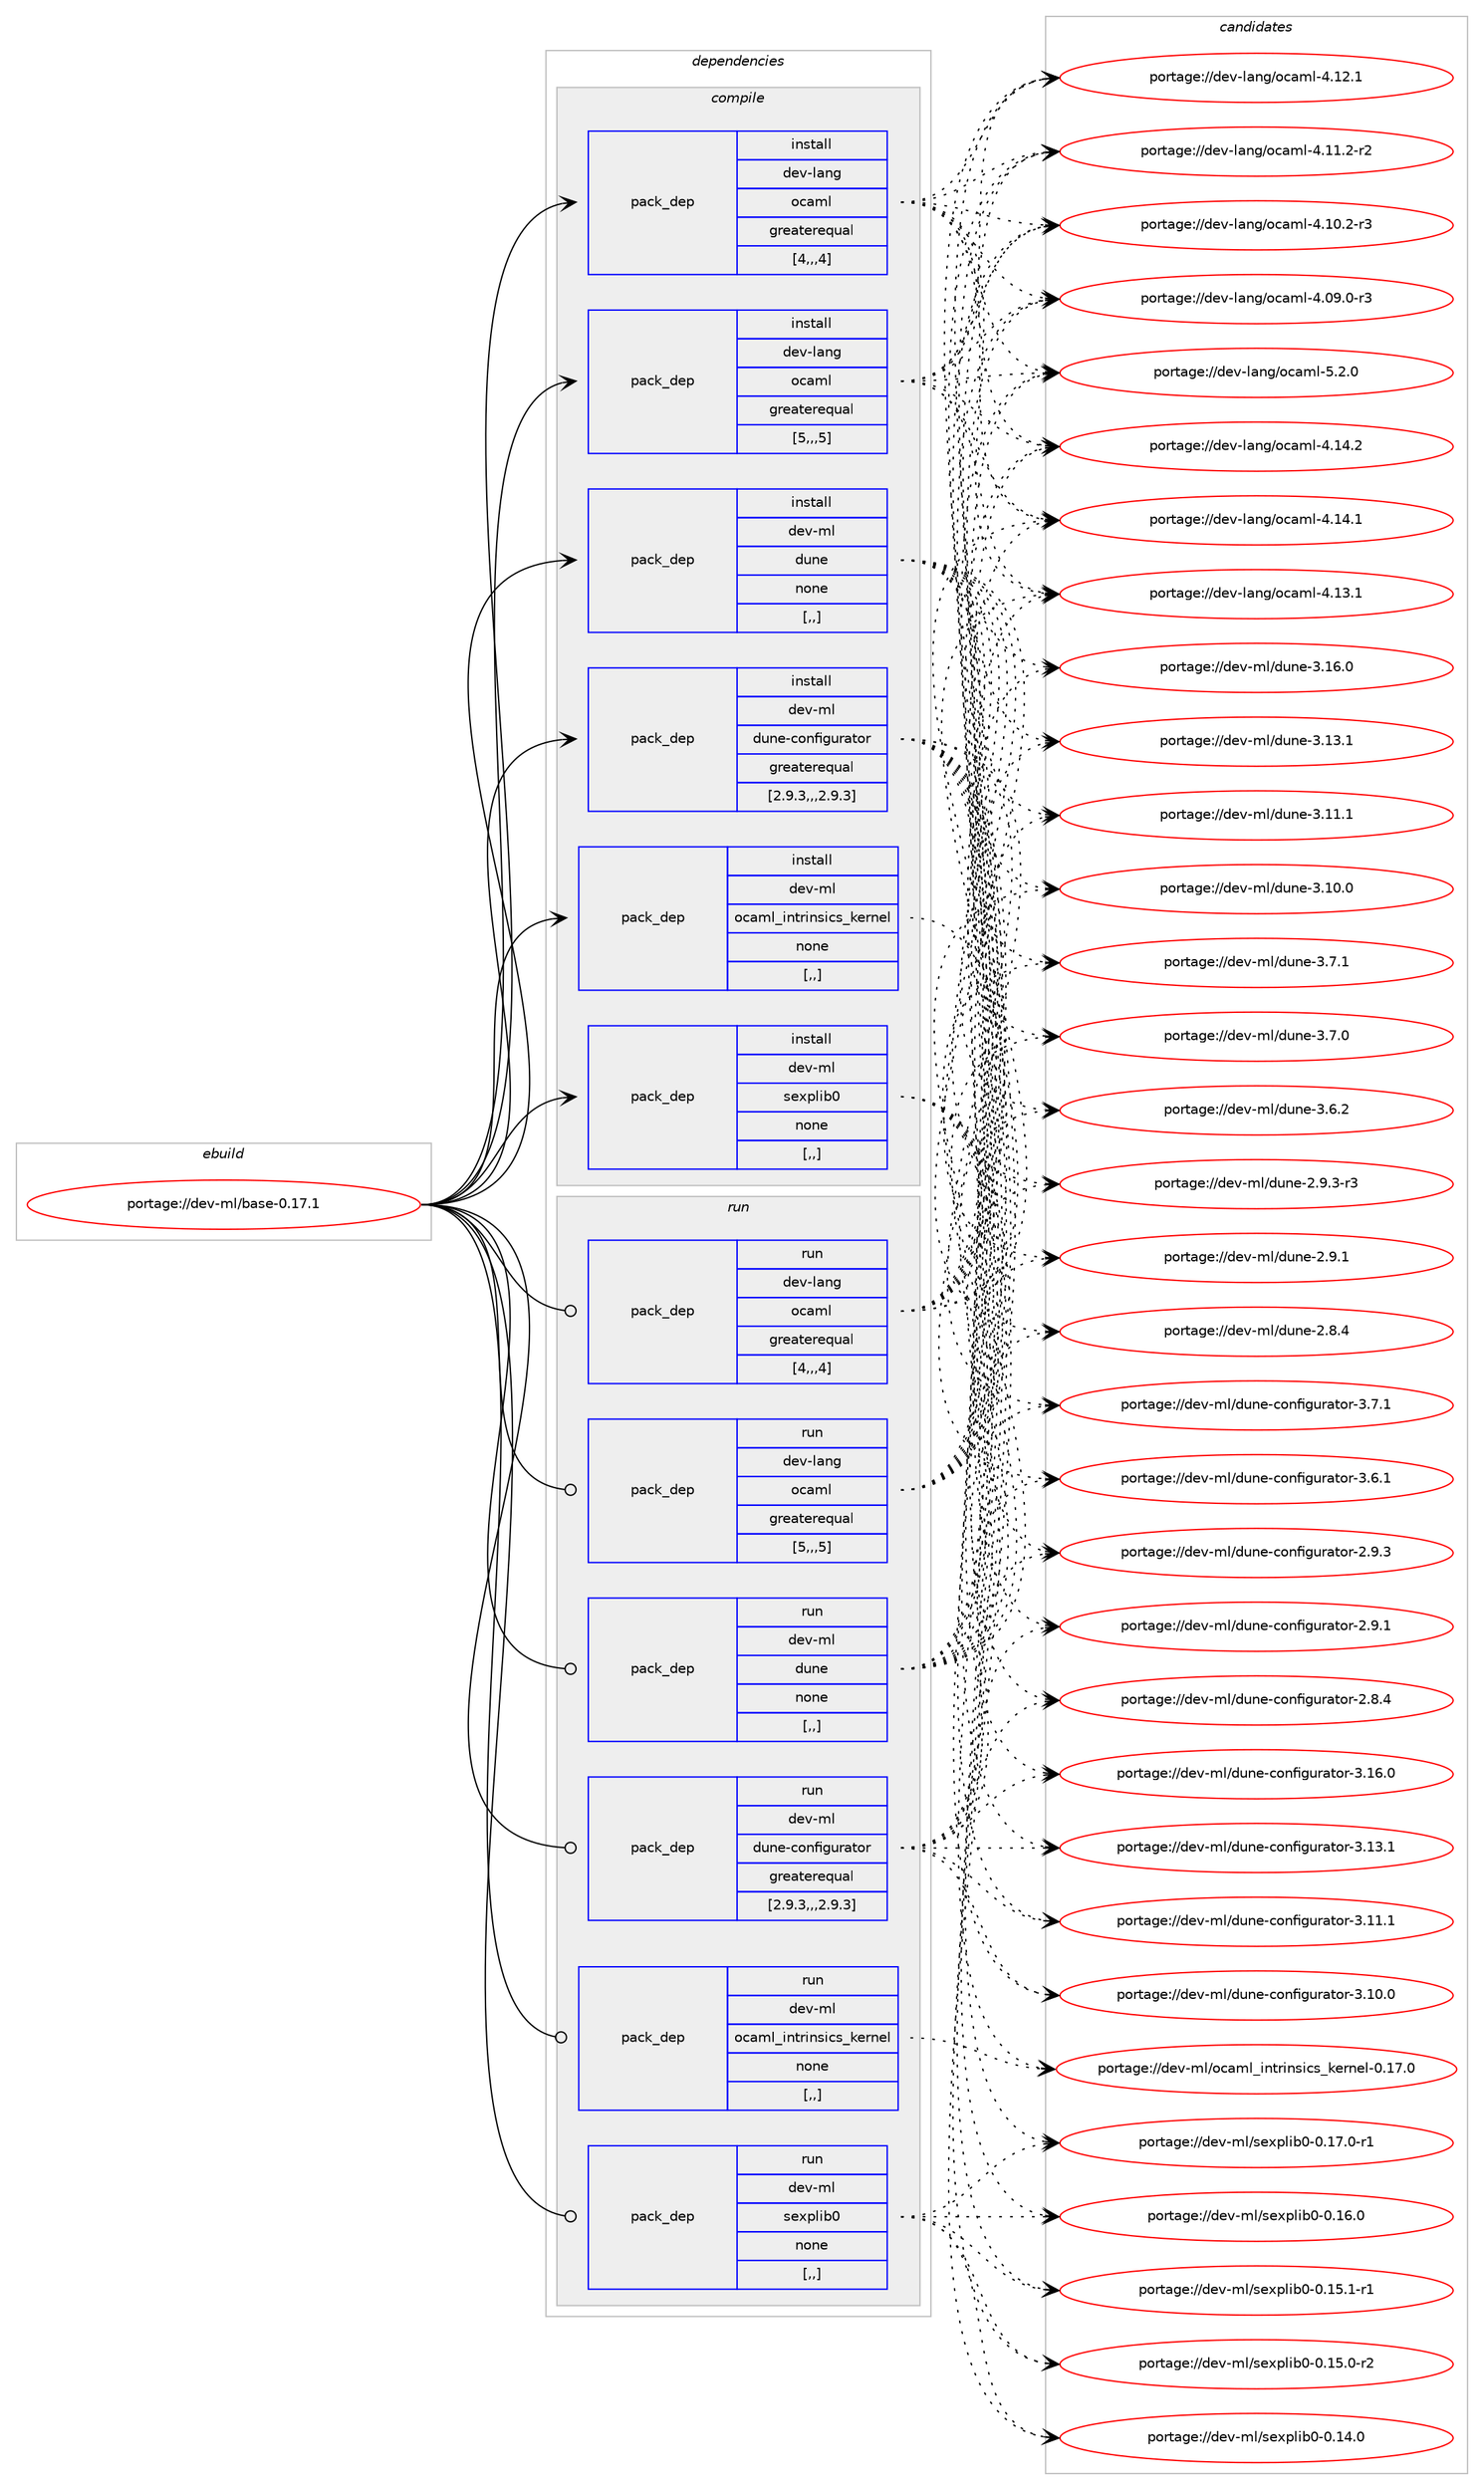 digraph prolog {

# *************
# Graph options
# *************

newrank=true;
concentrate=true;
compound=true;
graph [rankdir=LR,fontname=Helvetica,fontsize=10,ranksep=1.5];#, ranksep=2.5, nodesep=0.2];
edge  [arrowhead=vee];
node  [fontname=Helvetica,fontsize=10];

# **********
# The ebuild
# **********

subgraph cluster_leftcol {
color=gray;
label=<<i>ebuild</i>>;
id [label="portage://dev-ml/base-0.17.1", color=red, width=4, href="../dev-ml/base-0.17.1.svg"];
}

# ****************
# The dependencies
# ****************

subgraph cluster_midcol {
color=gray;
label=<<i>dependencies</i>>;
subgraph cluster_compile {
fillcolor="#eeeeee";
style=filled;
label=<<i>compile</i>>;
subgraph pack87120 {
dependency117604 [label=<<TABLE BORDER="0" CELLBORDER="1" CELLSPACING="0" CELLPADDING="4" WIDTH="220"><TR><TD ROWSPAN="6" CELLPADDING="30">pack_dep</TD></TR><TR><TD WIDTH="110">install</TD></TR><TR><TD>dev-lang</TD></TR><TR><TD>ocaml</TD></TR><TR><TD>greaterequal</TD></TR><TR><TD>[4,,,4]</TD></TR></TABLE>>, shape=none, color=blue];
}
id:e -> dependency117604:w [weight=20,style="solid",arrowhead="vee"];
subgraph pack87121 {
dependency117605 [label=<<TABLE BORDER="0" CELLBORDER="1" CELLSPACING="0" CELLPADDING="4" WIDTH="220"><TR><TD ROWSPAN="6" CELLPADDING="30">pack_dep</TD></TR><TR><TD WIDTH="110">install</TD></TR><TR><TD>dev-lang</TD></TR><TR><TD>ocaml</TD></TR><TR><TD>greaterequal</TD></TR><TR><TD>[5,,,5]</TD></TR></TABLE>>, shape=none, color=blue];
}
id:e -> dependency117605:w [weight=20,style="solid",arrowhead="vee"];
subgraph pack87122 {
dependency117606 [label=<<TABLE BORDER="0" CELLBORDER="1" CELLSPACING="0" CELLPADDING="4" WIDTH="220"><TR><TD ROWSPAN="6" CELLPADDING="30">pack_dep</TD></TR><TR><TD WIDTH="110">install</TD></TR><TR><TD>dev-ml</TD></TR><TR><TD>dune</TD></TR><TR><TD>none</TD></TR><TR><TD>[,,]</TD></TR></TABLE>>, shape=none, color=blue];
}
id:e -> dependency117606:w [weight=20,style="solid",arrowhead="vee"];
subgraph pack87123 {
dependency117607 [label=<<TABLE BORDER="0" CELLBORDER="1" CELLSPACING="0" CELLPADDING="4" WIDTH="220"><TR><TD ROWSPAN="6" CELLPADDING="30">pack_dep</TD></TR><TR><TD WIDTH="110">install</TD></TR><TR><TD>dev-ml</TD></TR><TR><TD>dune-configurator</TD></TR><TR><TD>greaterequal</TD></TR><TR><TD>[2.9.3,,,2.9.3]</TD></TR></TABLE>>, shape=none, color=blue];
}
id:e -> dependency117607:w [weight=20,style="solid",arrowhead="vee"];
subgraph pack87124 {
dependency117608 [label=<<TABLE BORDER="0" CELLBORDER="1" CELLSPACING="0" CELLPADDING="4" WIDTH="220"><TR><TD ROWSPAN="6" CELLPADDING="30">pack_dep</TD></TR><TR><TD WIDTH="110">install</TD></TR><TR><TD>dev-ml</TD></TR><TR><TD>ocaml_intrinsics_kernel</TD></TR><TR><TD>none</TD></TR><TR><TD>[,,]</TD></TR></TABLE>>, shape=none, color=blue];
}
id:e -> dependency117608:w [weight=20,style="solid",arrowhead="vee"];
subgraph pack87125 {
dependency117609 [label=<<TABLE BORDER="0" CELLBORDER="1" CELLSPACING="0" CELLPADDING="4" WIDTH="220"><TR><TD ROWSPAN="6" CELLPADDING="30">pack_dep</TD></TR><TR><TD WIDTH="110">install</TD></TR><TR><TD>dev-ml</TD></TR><TR><TD>sexplib0</TD></TR><TR><TD>none</TD></TR><TR><TD>[,,]</TD></TR></TABLE>>, shape=none, color=blue];
}
id:e -> dependency117609:w [weight=20,style="solid",arrowhead="vee"];
}
subgraph cluster_compileandrun {
fillcolor="#eeeeee";
style=filled;
label=<<i>compile and run</i>>;
}
subgraph cluster_run {
fillcolor="#eeeeee";
style=filled;
label=<<i>run</i>>;
subgraph pack87126 {
dependency117610 [label=<<TABLE BORDER="0" CELLBORDER="1" CELLSPACING="0" CELLPADDING="4" WIDTH="220"><TR><TD ROWSPAN="6" CELLPADDING="30">pack_dep</TD></TR><TR><TD WIDTH="110">run</TD></TR><TR><TD>dev-lang</TD></TR><TR><TD>ocaml</TD></TR><TR><TD>greaterequal</TD></TR><TR><TD>[4,,,4]</TD></TR></TABLE>>, shape=none, color=blue];
}
id:e -> dependency117610:w [weight=20,style="solid",arrowhead="odot"];
subgraph pack87127 {
dependency117611 [label=<<TABLE BORDER="0" CELLBORDER="1" CELLSPACING="0" CELLPADDING="4" WIDTH="220"><TR><TD ROWSPAN="6" CELLPADDING="30">pack_dep</TD></TR><TR><TD WIDTH="110">run</TD></TR><TR><TD>dev-lang</TD></TR><TR><TD>ocaml</TD></TR><TR><TD>greaterequal</TD></TR><TR><TD>[5,,,5]</TD></TR></TABLE>>, shape=none, color=blue];
}
id:e -> dependency117611:w [weight=20,style="solid",arrowhead="odot"];
subgraph pack87128 {
dependency117612 [label=<<TABLE BORDER="0" CELLBORDER="1" CELLSPACING="0" CELLPADDING="4" WIDTH="220"><TR><TD ROWSPAN="6" CELLPADDING="30">pack_dep</TD></TR><TR><TD WIDTH="110">run</TD></TR><TR><TD>dev-ml</TD></TR><TR><TD>dune</TD></TR><TR><TD>none</TD></TR><TR><TD>[,,]</TD></TR></TABLE>>, shape=none, color=blue];
}
id:e -> dependency117612:w [weight=20,style="solid",arrowhead="odot"];
subgraph pack87129 {
dependency117613 [label=<<TABLE BORDER="0" CELLBORDER="1" CELLSPACING="0" CELLPADDING="4" WIDTH="220"><TR><TD ROWSPAN="6" CELLPADDING="30">pack_dep</TD></TR><TR><TD WIDTH="110">run</TD></TR><TR><TD>dev-ml</TD></TR><TR><TD>dune-configurator</TD></TR><TR><TD>greaterequal</TD></TR><TR><TD>[2.9.3,,,2.9.3]</TD></TR></TABLE>>, shape=none, color=blue];
}
id:e -> dependency117613:w [weight=20,style="solid",arrowhead="odot"];
subgraph pack87130 {
dependency117614 [label=<<TABLE BORDER="0" CELLBORDER="1" CELLSPACING="0" CELLPADDING="4" WIDTH="220"><TR><TD ROWSPAN="6" CELLPADDING="30">pack_dep</TD></TR><TR><TD WIDTH="110">run</TD></TR><TR><TD>dev-ml</TD></TR><TR><TD>ocaml_intrinsics_kernel</TD></TR><TR><TD>none</TD></TR><TR><TD>[,,]</TD></TR></TABLE>>, shape=none, color=blue];
}
id:e -> dependency117614:w [weight=20,style="solid",arrowhead="odot"];
subgraph pack87131 {
dependency117615 [label=<<TABLE BORDER="0" CELLBORDER="1" CELLSPACING="0" CELLPADDING="4" WIDTH="220"><TR><TD ROWSPAN="6" CELLPADDING="30">pack_dep</TD></TR><TR><TD WIDTH="110">run</TD></TR><TR><TD>dev-ml</TD></TR><TR><TD>sexplib0</TD></TR><TR><TD>none</TD></TR><TR><TD>[,,]</TD></TR></TABLE>>, shape=none, color=blue];
}
id:e -> dependency117615:w [weight=20,style="solid",arrowhead="odot"];
}
}

# **************
# The candidates
# **************

subgraph cluster_choices {
rank=same;
color=gray;
label=<<i>candidates</i>>;

subgraph choice87120 {
color=black;
nodesep=1;
choice1001011184510897110103471119997109108455346504648 [label="portage://dev-lang/ocaml-5.2.0", color=red, width=4,href="../dev-lang/ocaml-5.2.0.svg"];
choice100101118451089711010347111999710910845524649524650 [label="portage://dev-lang/ocaml-4.14.2", color=red, width=4,href="../dev-lang/ocaml-4.14.2.svg"];
choice100101118451089711010347111999710910845524649524649 [label="portage://dev-lang/ocaml-4.14.1", color=red, width=4,href="../dev-lang/ocaml-4.14.1.svg"];
choice100101118451089711010347111999710910845524649514649 [label="portage://dev-lang/ocaml-4.13.1", color=red, width=4,href="../dev-lang/ocaml-4.13.1.svg"];
choice100101118451089711010347111999710910845524649504649 [label="portage://dev-lang/ocaml-4.12.1", color=red, width=4,href="../dev-lang/ocaml-4.12.1.svg"];
choice1001011184510897110103471119997109108455246494946504511450 [label="portage://dev-lang/ocaml-4.11.2-r2", color=red, width=4,href="../dev-lang/ocaml-4.11.2-r2.svg"];
choice1001011184510897110103471119997109108455246494846504511451 [label="portage://dev-lang/ocaml-4.10.2-r3", color=red, width=4,href="../dev-lang/ocaml-4.10.2-r3.svg"];
choice1001011184510897110103471119997109108455246485746484511451 [label="portage://dev-lang/ocaml-4.09.0-r3", color=red, width=4,href="../dev-lang/ocaml-4.09.0-r3.svg"];
dependency117604:e -> choice1001011184510897110103471119997109108455346504648:w [style=dotted,weight="100"];
dependency117604:e -> choice100101118451089711010347111999710910845524649524650:w [style=dotted,weight="100"];
dependency117604:e -> choice100101118451089711010347111999710910845524649524649:w [style=dotted,weight="100"];
dependency117604:e -> choice100101118451089711010347111999710910845524649514649:w [style=dotted,weight="100"];
dependency117604:e -> choice100101118451089711010347111999710910845524649504649:w [style=dotted,weight="100"];
dependency117604:e -> choice1001011184510897110103471119997109108455246494946504511450:w [style=dotted,weight="100"];
dependency117604:e -> choice1001011184510897110103471119997109108455246494846504511451:w [style=dotted,weight="100"];
dependency117604:e -> choice1001011184510897110103471119997109108455246485746484511451:w [style=dotted,weight="100"];
}
subgraph choice87121 {
color=black;
nodesep=1;
choice1001011184510897110103471119997109108455346504648 [label="portage://dev-lang/ocaml-5.2.0", color=red, width=4,href="../dev-lang/ocaml-5.2.0.svg"];
choice100101118451089711010347111999710910845524649524650 [label="portage://dev-lang/ocaml-4.14.2", color=red, width=4,href="../dev-lang/ocaml-4.14.2.svg"];
choice100101118451089711010347111999710910845524649524649 [label="portage://dev-lang/ocaml-4.14.1", color=red, width=4,href="../dev-lang/ocaml-4.14.1.svg"];
choice100101118451089711010347111999710910845524649514649 [label="portage://dev-lang/ocaml-4.13.1", color=red, width=4,href="../dev-lang/ocaml-4.13.1.svg"];
choice100101118451089711010347111999710910845524649504649 [label="portage://dev-lang/ocaml-4.12.1", color=red, width=4,href="../dev-lang/ocaml-4.12.1.svg"];
choice1001011184510897110103471119997109108455246494946504511450 [label="portage://dev-lang/ocaml-4.11.2-r2", color=red, width=4,href="../dev-lang/ocaml-4.11.2-r2.svg"];
choice1001011184510897110103471119997109108455246494846504511451 [label="portage://dev-lang/ocaml-4.10.2-r3", color=red, width=4,href="../dev-lang/ocaml-4.10.2-r3.svg"];
choice1001011184510897110103471119997109108455246485746484511451 [label="portage://dev-lang/ocaml-4.09.0-r3", color=red, width=4,href="../dev-lang/ocaml-4.09.0-r3.svg"];
dependency117605:e -> choice1001011184510897110103471119997109108455346504648:w [style=dotted,weight="100"];
dependency117605:e -> choice100101118451089711010347111999710910845524649524650:w [style=dotted,weight="100"];
dependency117605:e -> choice100101118451089711010347111999710910845524649524649:w [style=dotted,weight="100"];
dependency117605:e -> choice100101118451089711010347111999710910845524649514649:w [style=dotted,weight="100"];
dependency117605:e -> choice100101118451089711010347111999710910845524649504649:w [style=dotted,weight="100"];
dependency117605:e -> choice1001011184510897110103471119997109108455246494946504511450:w [style=dotted,weight="100"];
dependency117605:e -> choice1001011184510897110103471119997109108455246494846504511451:w [style=dotted,weight="100"];
dependency117605:e -> choice1001011184510897110103471119997109108455246485746484511451:w [style=dotted,weight="100"];
}
subgraph choice87122 {
color=black;
nodesep=1;
choice100101118451091084710011711010145514649544648 [label="portage://dev-ml/dune-3.16.0", color=red, width=4,href="../dev-ml/dune-3.16.0.svg"];
choice100101118451091084710011711010145514649514649 [label="portage://dev-ml/dune-3.13.1", color=red, width=4,href="../dev-ml/dune-3.13.1.svg"];
choice100101118451091084710011711010145514649494649 [label="portage://dev-ml/dune-3.11.1", color=red, width=4,href="../dev-ml/dune-3.11.1.svg"];
choice100101118451091084710011711010145514649484648 [label="portage://dev-ml/dune-3.10.0", color=red, width=4,href="../dev-ml/dune-3.10.0.svg"];
choice1001011184510910847100117110101455146554649 [label="portage://dev-ml/dune-3.7.1", color=red, width=4,href="../dev-ml/dune-3.7.1.svg"];
choice1001011184510910847100117110101455146554648 [label="portage://dev-ml/dune-3.7.0", color=red, width=4,href="../dev-ml/dune-3.7.0.svg"];
choice1001011184510910847100117110101455146544650 [label="portage://dev-ml/dune-3.6.2", color=red, width=4,href="../dev-ml/dune-3.6.2.svg"];
choice10010111845109108471001171101014550465746514511451 [label="portage://dev-ml/dune-2.9.3-r3", color=red, width=4,href="../dev-ml/dune-2.9.3-r3.svg"];
choice1001011184510910847100117110101455046574649 [label="portage://dev-ml/dune-2.9.1", color=red, width=4,href="../dev-ml/dune-2.9.1.svg"];
choice1001011184510910847100117110101455046564652 [label="portage://dev-ml/dune-2.8.4", color=red, width=4,href="../dev-ml/dune-2.8.4.svg"];
dependency117606:e -> choice100101118451091084710011711010145514649544648:w [style=dotted,weight="100"];
dependency117606:e -> choice100101118451091084710011711010145514649514649:w [style=dotted,weight="100"];
dependency117606:e -> choice100101118451091084710011711010145514649494649:w [style=dotted,weight="100"];
dependency117606:e -> choice100101118451091084710011711010145514649484648:w [style=dotted,weight="100"];
dependency117606:e -> choice1001011184510910847100117110101455146554649:w [style=dotted,weight="100"];
dependency117606:e -> choice1001011184510910847100117110101455146554648:w [style=dotted,weight="100"];
dependency117606:e -> choice1001011184510910847100117110101455146544650:w [style=dotted,weight="100"];
dependency117606:e -> choice10010111845109108471001171101014550465746514511451:w [style=dotted,weight="100"];
dependency117606:e -> choice1001011184510910847100117110101455046574649:w [style=dotted,weight="100"];
dependency117606:e -> choice1001011184510910847100117110101455046564652:w [style=dotted,weight="100"];
}
subgraph choice87123 {
color=black;
nodesep=1;
choice100101118451091084710011711010145991111101021051031171149711611111445514649544648 [label="portage://dev-ml/dune-configurator-3.16.0", color=red, width=4,href="../dev-ml/dune-configurator-3.16.0.svg"];
choice100101118451091084710011711010145991111101021051031171149711611111445514649514649 [label="portage://dev-ml/dune-configurator-3.13.1", color=red, width=4,href="../dev-ml/dune-configurator-3.13.1.svg"];
choice100101118451091084710011711010145991111101021051031171149711611111445514649494649 [label="portage://dev-ml/dune-configurator-3.11.1", color=red, width=4,href="../dev-ml/dune-configurator-3.11.1.svg"];
choice100101118451091084710011711010145991111101021051031171149711611111445514649484648 [label="portage://dev-ml/dune-configurator-3.10.0", color=red, width=4,href="../dev-ml/dune-configurator-3.10.0.svg"];
choice1001011184510910847100117110101459911111010210510311711497116111114455146554649 [label="portage://dev-ml/dune-configurator-3.7.1", color=red, width=4,href="../dev-ml/dune-configurator-3.7.1.svg"];
choice1001011184510910847100117110101459911111010210510311711497116111114455146544649 [label="portage://dev-ml/dune-configurator-3.6.1", color=red, width=4,href="../dev-ml/dune-configurator-3.6.1.svg"];
choice1001011184510910847100117110101459911111010210510311711497116111114455046574651 [label="portage://dev-ml/dune-configurator-2.9.3", color=red, width=4,href="../dev-ml/dune-configurator-2.9.3.svg"];
choice1001011184510910847100117110101459911111010210510311711497116111114455046574649 [label="portage://dev-ml/dune-configurator-2.9.1", color=red, width=4,href="../dev-ml/dune-configurator-2.9.1.svg"];
choice1001011184510910847100117110101459911111010210510311711497116111114455046564652 [label="portage://dev-ml/dune-configurator-2.8.4", color=red, width=4,href="../dev-ml/dune-configurator-2.8.4.svg"];
dependency117607:e -> choice100101118451091084710011711010145991111101021051031171149711611111445514649544648:w [style=dotted,weight="100"];
dependency117607:e -> choice100101118451091084710011711010145991111101021051031171149711611111445514649514649:w [style=dotted,weight="100"];
dependency117607:e -> choice100101118451091084710011711010145991111101021051031171149711611111445514649494649:w [style=dotted,weight="100"];
dependency117607:e -> choice100101118451091084710011711010145991111101021051031171149711611111445514649484648:w [style=dotted,weight="100"];
dependency117607:e -> choice1001011184510910847100117110101459911111010210510311711497116111114455146554649:w [style=dotted,weight="100"];
dependency117607:e -> choice1001011184510910847100117110101459911111010210510311711497116111114455146544649:w [style=dotted,weight="100"];
dependency117607:e -> choice1001011184510910847100117110101459911111010210510311711497116111114455046574651:w [style=dotted,weight="100"];
dependency117607:e -> choice1001011184510910847100117110101459911111010210510311711497116111114455046574649:w [style=dotted,weight="100"];
dependency117607:e -> choice1001011184510910847100117110101459911111010210510311711497116111114455046564652:w [style=dotted,weight="100"];
}
subgraph choice87124 {
color=black;
nodesep=1;
choice1001011184510910847111999710910895105110116114105110115105991159510710111411010110845484649554648 [label="portage://dev-ml/ocaml_intrinsics_kernel-0.17.0", color=red, width=4,href="../dev-ml/ocaml_intrinsics_kernel-0.17.0.svg"];
dependency117608:e -> choice1001011184510910847111999710910895105110116114105110115105991159510710111411010110845484649554648:w [style=dotted,weight="100"];
}
subgraph choice87125 {
color=black;
nodesep=1;
choice10010111845109108471151011201121081059848454846495546484511449 [label="portage://dev-ml/sexplib0-0.17.0-r1", color=red, width=4,href="../dev-ml/sexplib0-0.17.0-r1.svg"];
choice1001011184510910847115101120112108105984845484649544648 [label="portage://dev-ml/sexplib0-0.16.0", color=red, width=4,href="../dev-ml/sexplib0-0.16.0.svg"];
choice10010111845109108471151011201121081059848454846495346494511449 [label="portage://dev-ml/sexplib0-0.15.1-r1", color=red, width=4,href="../dev-ml/sexplib0-0.15.1-r1.svg"];
choice10010111845109108471151011201121081059848454846495346484511450 [label="portage://dev-ml/sexplib0-0.15.0-r2", color=red, width=4,href="../dev-ml/sexplib0-0.15.0-r2.svg"];
choice1001011184510910847115101120112108105984845484649524648 [label="portage://dev-ml/sexplib0-0.14.0", color=red, width=4,href="../dev-ml/sexplib0-0.14.0.svg"];
dependency117609:e -> choice10010111845109108471151011201121081059848454846495546484511449:w [style=dotted,weight="100"];
dependency117609:e -> choice1001011184510910847115101120112108105984845484649544648:w [style=dotted,weight="100"];
dependency117609:e -> choice10010111845109108471151011201121081059848454846495346494511449:w [style=dotted,weight="100"];
dependency117609:e -> choice10010111845109108471151011201121081059848454846495346484511450:w [style=dotted,weight="100"];
dependency117609:e -> choice1001011184510910847115101120112108105984845484649524648:w [style=dotted,weight="100"];
}
subgraph choice87126 {
color=black;
nodesep=1;
choice1001011184510897110103471119997109108455346504648 [label="portage://dev-lang/ocaml-5.2.0", color=red, width=4,href="../dev-lang/ocaml-5.2.0.svg"];
choice100101118451089711010347111999710910845524649524650 [label="portage://dev-lang/ocaml-4.14.2", color=red, width=4,href="../dev-lang/ocaml-4.14.2.svg"];
choice100101118451089711010347111999710910845524649524649 [label="portage://dev-lang/ocaml-4.14.1", color=red, width=4,href="../dev-lang/ocaml-4.14.1.svg"];
choice100101118451089711010347111999710910845524649514649 [label="portage://dev-lang/ocaml-4.13.1", color=red, width=4,href="../dev-lang/ocaml-4.13.1.svg"];
choice100101118451089711010347111999710910845524649504649 [label="portage://dev-lang/ocaml-4.12.1", color=red, width=4,href="../dev-lang/ocaml-4.12.1.svg"];
choice1001011184510897110103471119997109108455246494946504511450 [label="portage://dev-lang/ocaml-4.11.2-r2", color=red, width=4,href="../dev-lang/ocaml-4.11.2-r2.svg"];
choice1001011184510897110103471119997109108455246494846504511451 [label="portage://dev-lang/ocaml-4.10.2-r3", color=red, width=4,href="../dev-lang/ocaml-4.10.2-r3.svg"];
choice1001011184510897110103471119997109108455246485746484511451 [label="portage://dev-lang/ocaml-4.09.0-r3", color=red, width=4,href="../dev-lang/ocaml-4.09.0-r3.svg"];
dependency117610:e -> choice1001011184510897110103471119997109108455346504648:w [style=dotted,weight="100"];
dependency117610:e -> choice100101118451089711010347111999710910845524649524650:w [style=dotted,weight="100"];
dependency117610:e -> choice100101118451089711010347111999710910845524649524649:w [style=dotted,weight="100"];
dependency117610:e -> choice100101118451089711010347111999710910845524649514649:w [style=dotted,weight="100"];
dependency117610:e -> choice100101118451089711010347111999710910845524649504649:w [style=dotted,weight="100"];
dependency117610:e -> choice1001011184510897110103471119997109108455246494946504511450:w [style=dotted,weight="100"];
dependency117610:e -> choice1001011184510897110103471119997109108455246494846504511451:w [style=dotted,weight="100"];
dependency117610:e -> choice1001011184510897110103471119997109108455246485746484511451:w [style=dotted,weight="100"];
}
subgraph choice87127 {
color=black;
nodesep=1;
choice1001011184510897110103471119997109108455346504648 [label="portage://dev-lang/ocaml-5.2.0", color=red, width=4,href="../dev-lang/ocaml-5.2.0.svg"];
choice100101118451089711010347111999710910845524649524650 [label="portage://dev-lang/ocaml-4.14.2", color=red, width=4,href="../dev-lang/ocaml-4.14.2.svg"];
choice100101118451089711010347111999710910845524649524649 [label="portage://dev-lang/ocaml-4.14.1", color=red, width=4,href="../dev-lang/ocaml-4.14.1.svg"];
choice100101118451089711010347111999710910845524649514649 [label="portage://dev-lang/ocaml-4.13.1", color=red, width=4,href="../dev-lang/ocaml-4.13.1.svg"];
choice100101118451089711010347111999710910845524649504649 [label="portage://dev-lang/ocaml-4.12.1", color=red, width=4,href="../dev-lang/ocaml-4.12.1.svg"];
choice1001011184510897110103471119997109108455246494946504511450 [label="portage://dev-lang/ocaml-4.11.2-r2", color=red, width=4,href="../dev-lang/ocaml-4.11.2-r2.svg"];
choice1001011184510897110103471119997109108455246494846504511451 [label="portage://dev-lang/ocaml-4.10.2-r3", color=red, width=4,href="../dev-lang/ocaml-4.10.2-r3.svg"];
choice1001011184510897110103471119997109108455246485746484511451 [label="portage://dev-lang/ocaml-4.09.0-r3", color=red, width=4,href="../dev-lang/ocaml-4.09.0-r3.svg"];
dependency117611:e -> choice1001011184510897110103471119997109108455346504648:w [style=dotted,weight="100"];
dependency117611:e -> choice100101118451089711010347111999710910845524649524650:w [style=dotted,weight="100"];
dependency117611:e -> choice100101118451089711010347111999710910845524649524649:w [style=dotted,weight="100"];
dependency117611:e -> choice100101118451089711010347111999710910845524649514649:w [style=dotted,weight="100"];
dependency117611:e -> choice100101118451089711010347111999710910845524649504649:w [style=dotted,weight="100"];
dependency117611:e -> choice1001011184510897110103471119997109108455246494946504511450:w [style=dotted,weight="100"];
dependency117611:e -> choice1001011184510897110103471119997109108455246494846504511451:w [style=dotted,weight="100"];
dependency117611:e -> choice1001011184510897110103471119997109108455246485746484511451:w [style=dotted,weight="100"];
}
subgraph choice87128 {
color=black;
nodesep=1;
choice100101118451091084710011711010145514649544648 [label="portage://dev-ml/dune-3.16.0", color=red, width=4,href="../dev-ml/dune-3.16.0.svg"];
choice100101118451091084710011711010145514649514649 [label="portage://dev-ml/dune-3.13.1", color=red, width=4,href="../dev-ml/dune-3.13.1.svg"];
choice100101118451091084710011711010145514649494649 [label="portage://dev-ml/dune-3.11.1", color=red, width=4,href="../dev-ml/dune-3.11.1.svg"];
choice100101118451091084710011711010145514649484648 [label="portage://dev-ml/dune-3.10.0", color=red, width=4,href="../dev-ml/dune-3.10.0.svg"];
choice1001011184510910847100117110101455146554649 [label="portage://dev-ml/dune-3.7.1", color=red, width=4,href="../dev-ml/dune-3.7.1.svg"];
choice1001011184510910847100117110101455146554648 [label="portage://dev-ml/dune-3.7.0", color=red, width=4,href="../dev-ml/dune-3.7.0.svg"];
choice1001011184510910847100117110101455146544650 [label="portage://dev-ml/dune-3.6.2", color=red, width=4,href="../dev-ml/dune-3.6.2.svg"];
choice10010111845109108471001171101014550465746514511451 [label="portage://dev-ml/dune-2.9.3-r3", color=red, width=4,href="../dev-ml/dune-2.9.3-r3.svg"];
choice1001011184510910847100117110101455046574649 [label="portage://dev-ml/dune-2.9.1", color=red, width=4,href="../dev-ml/dune-2.9.1.svg"];
choice1001011184510910847100117110101455046564652 [label="portage://dev-ml/dune-2.8.4", color=red, width=4,href="../dev-ml/dune-2.8.4.svg"];
dependency117612:e -> choice100101118451091084710011711010145514649544648:w [style=dotted,weight="100"];
dependency117612:e -> choice100101118451091084710011711010145514649514649:w [style=dotted,weight="100"];
dependency117612:e -> choice100101118451091084710011711010145514649494649:w [style=dotted,weight="100"];
dependency117612:e -> choice100101118451091084710011711010145514649484648:w [style=dotted,weight="100"];
dependency117612:e -> choice1001011184510910847100117110101455146554649:w [style=dotted,weight="100"];
dependency117612:e -> choice1001011184510910847100117110101455146554648:w [style=dotted,weight="100"];
dependency117612:e -> choice1001011184510910847100117110101455146544650:w [style=dotted,weight="100"];
dependency117612:e -> choice10010111845109108471001171101014550465746514511451:w [style=dotted,weight="100"];
dependency117612:e -> choice1001011184510910847100117110101455046574649:w [style=dotted,weight="100"];
dependency117612:e -> choice1001011184510910847100117110101455046564652:w [style=dotted,weight="100"];
}
subgraph choice87129 {
color=black;
nodesep=1;
choice100101118451091084710011711010145991111101021051031171149711611111445514649544648 [label="portage://dev-ml/dune-configurator-3.16.0", color=red, width=4,href="../dev-ml/dune-configurator-3.16.0.svg"];
choice100101118451091084710011711010145991111101021051031171149711611111445514649514649 [label="portage://dev-ml/dune-configurator-3.13.1", color=red, width=4,href="../dev-ml/dune-configurator-3.13.1.svg"];
choice100101118451091084710011711010145991111101021051031171149711611111445514649494649 [label="portage://dev-ml/dune-configurator-3.11.1", color=red, width=4,href="../dev-ml/dune-configurator-3.11.1.svg"];
choice100101118451091084710011711010145991111101021051031171149711611111445514649484648 [label="portage://dev-ml/dune-configurator-3.10.0", color=red, width=4,href="../dev-ml/dune-configurator-3.10.0.svg"];
choice1001011184510910847100117110101459911111010210510311711497116111114455146554649 [label="portage://dev-ml/dune-configurator-3.7.1", color=red, width=4,href="../dev-ml/dune-configurator-3.7.1.svg"];
choice1001011184510910847100117110101459911111010210510311711497116111114455146544649 [label="portage://dev-ml/dune-configurator-3.6.1", color=red, width=4,href="../dev-ml/dune-configurator-3.6.1.svg"];
choice1001011184510910847100117110101459911111010210510311711497116111114455046574651 [label="portage://dev-ml/dune-configurator-2.9.3", color=red, width=4,href="../dev-ml/dune-configurator-2.9.3.svg"];
choice1001011184510910847100117110101459911111010210510311711497116111114455046574649 [label="portage://dev-ml/dune-configurator-2.9.1", color=red, width=4,href="../dev-ml/dune-configurator-2.9.1.svg"];
choice1001011184510910847100117110101459911111010210510311711497116111114455046564652 [label="portage://dev-ml/dune-configurator-2.8.4", color=red, width=4,href="../dev-ml/dune-configurator-2.8.4.svg"];
dependency117613:e -> choice100101118451091084710011711010145991111101021051031171149711611111445514649544648:w [style=dotted,weight="100"];
dependency117613:e -> choice100101118451091084710011711010145991111101021051031171149711611111445514649514649:w [style=dotted,weight="100"];
dependency117613:e -> choice100101118451091084710011711010145991111101021051031171149711611111445514649494649:w [style=dotted,weight="100"];
dependency117613:e -> choice100101118451091084710011711010145991111101021051031171149711611111445514649484648:w [style=dotted,weight="100"];
dependency117613:e -> choice1001011184510910847100117110101459911111010210510311711497116111114455146554649:w [style=dotted,weight="100"];
dependency117613:e -> choice1001011184510910847100117110101459911111010210510311711497116111114455146544649:w [style=dotted,weight="100"];
dependency117613:e -> choice1001011184510910847100117110101459911111010210510311711497116111114455046574651:w [style=dotted,weight="100"];
dependency117613:e -> choice1001011184510910847100117110101459911111010210510311711497116111114455046574649:w [style=dotted,weight="100"];
dependency117613:e -> choice1001011184510910847100117110101459911111010210510311711497116111114455046564652:w [style=dotted,weight="100"];
}
subgraph choice87130 {
color=black;
nodesep=1;
choice1001011184510910847111999710910895105110116114105110115105991159510710111411010110845484649554648 [label="portage://dev-ml/ocaml_intrinsics_kernel-0.17.0", color=red, width=4,href="../dev-ml/ocaml_intrinsics_kernel-0.17.0.svg"];
dependency117614:e -> choice1001011184510910847111999710910895105110116114105110115105991159510710111411010110845484649554648:w [style=dotted,weight="100"];
}
subgraph choice87131 {
color=black;
nodesep=1;
choice10010111845109108471151011201121081059848454846495546484511449 [label="portage://dev-ml/sexplib0-0.17.0-r1", color=red, width=4,href="../dev-ml/sexplib0-0.17.0-r1.svg"];
choice1001011184510910847115101120112108105984845484649544648 [label="portage://dev-ml/sexplib0-0.16.0", color=red, width=4,href="../dev-ml/sexplib0-0.16.0.svg"];
choice10010111845109108471151011201121081059848454846495346494511449 [label="portage://dev-ml/sexplib0-0.15.1-r1", color=red, width=4,href="../dev-ml/sexplib0-0.15.1-r1.svg"];
choice10010111845109108471151011201121081059848454846495346484511450 [label="portage://dev-ml/sexplib0-0.15.0-r2", color=red, width=4,href="../dev-ml/sexplib0-0.15.0-r2.svg"];
choice1001011184510910847115101120112108105984845484649524648 [label="portage://dev-ml/sexplib0-0.14.0", color=red, width=4,href="../dev-ml/sexplib0-0.14.0.svg"];
dependency117615:e -> choice10010111845109108471151011201121081059848454846495546484511449:w [style=dotted,weight="100"];
dependency117615:e -> choice1001011184510910847115101120112108105984845484649544648:w [style=dotted,weight="100"];
dependency117615:e -> choice10010111845109108471151011201121081059848454846495346494511449:w [style=dotted,weight="100"];
dependency117615:e -> choice10010111845109108471151011201121081059848454846495346484511450:w [style=dotted,weight="100"];
dependency117615:e -> choice1001011184510910847115101120112108105984845484649524648:w [style=dotted,weight="100"];
}
}

}
